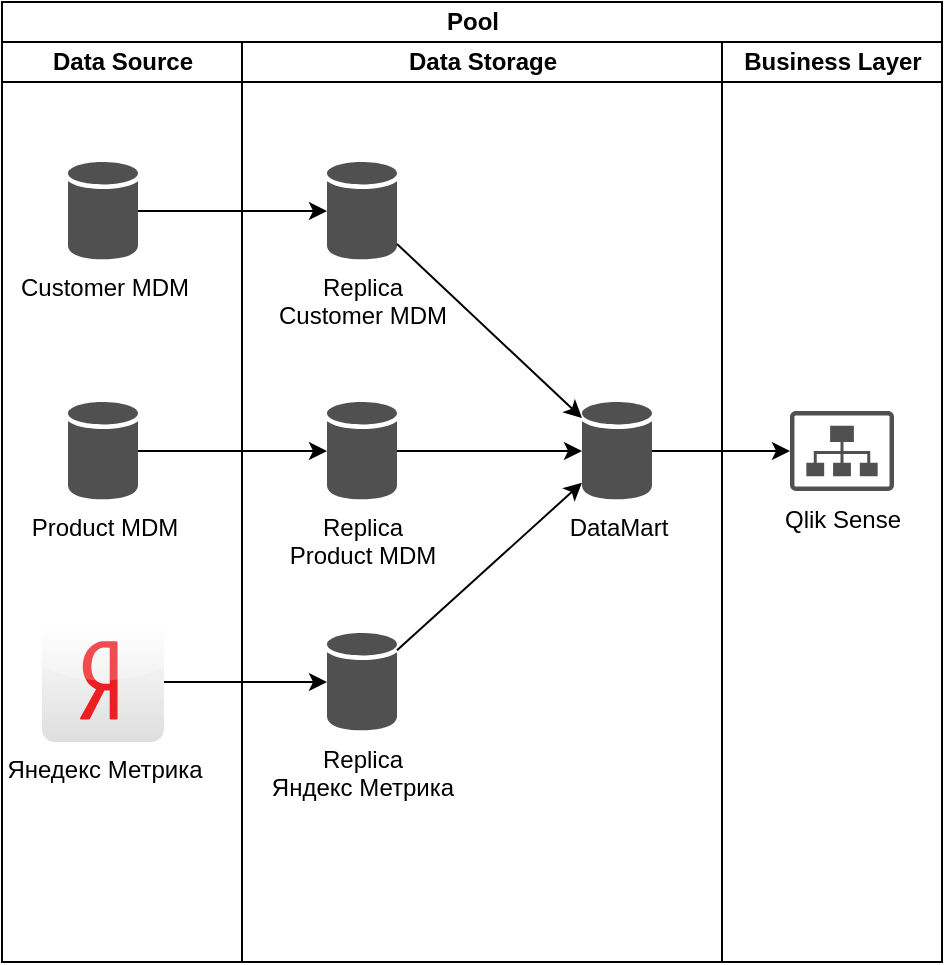 <mxfile version="13.0.3" type="device"><diagram id="x2qMGeOPX1Ay2mdVyyeG" name="Page-1"><mxGraphModel dx="1244" dy="892" grid="1" gridSize="10" guides="1" tooltips="1" connect="1" arrows="1" fold="1" page="1" pageScale="1" pageWidth="827" pageHeight="1169" math="0" shadow="0"><root><mxCell id="0"/><mxCell id="1" parent="0"/><mxCell id="FRUfxQhE5P9JvGJwplkS-6" value="Pool" style="swimlane;html=1;childLayout=stackLayout;resizeParent=1;resizeParentMax=0;startSize=20;" vertex="1" parent="1"><mxGeometry x="40" y="180" width="470" height="480" as="geometry"/></mxCell><mxCell id="FRUfxQhE5P9JvGJwplkS-7" value="Data Source" style="swimlane;html=1;startSize=20;" vertex="1" parent="FRUfxQhE5P9JvGJwplkS-6"><mxGeometry y="20" width="120" height="460" as="geometry"/></mxCell><mxCell id="FRUfxQhE5P9JvGJwplkS-10" value="Янедекс Метрика" style="dashed=0;outlineConnect=0;html=1;align=center;labelPosition=center;verticalLabelPosition=bottom;verticalAlign=top;shape=mxgraph.webicons.yandex;gradientColor=#DFDEDE" vertex="1" parent="FRUfxQhE5P9JvGJwplkS-7"><mxGeometry x="20" y="290" width="61" height="60" as="geometry"/></mxCell><mxCell id="FRUfxQhE5P9JvGJwplkS-13" value="Product MDM" style="shadow=0;dashed=0;html=1;strokeColor=none;fillColor=#505050;labelPosition=center;verticalLabelPosition=bottom;verticalAlign=top;outlineConnect=0;align=center;shape=mxgraph.office.databases.database;" vertex="1" parent="FRUfxQhE5P9JvGJwplkS-7"><mxGeometry x="33" y="180" width="35" height="49" as="geometry"/></mxCell><mxCell id="FRUfxQhE5P9JvGJwplkS-12" value="Customer MDM" style="shadow=0;dashed=0;html=1;strokeColor=none;fillColor=#505050;labelPosition=center;verticalLabelPosition=bottom;verticalAlign=top;outlineConnect=0;align=center;shape=mxgraph.office.databases.database;" vertex="1" parent="FRUfxQhE5P9JvGJwplkS-7"><mxGeometry x="33" y="60" width="35" height="49" as="geometry"/></mxCell><mxCell id="FRUfxQhE5P9JvGJwplkS-8" value="Data Storage" style="swimlane;html=1;startSize=20;" vertex="1" parent="FRUfxQhE5P9JvGJwplkS-6"><mxGeometry x="120" y="20" width="240" height="460" as="geometry"><mxRectangle x="120" y="20" width="30" height="540" as="alternateBounds"/></mxGeometry></mxCell><mxCell id="FRUfxQhE5P9JvGJwplkS-16" value="Replica &lt;br&gt;Product MDM" style="shadow=0;dashed=0;html=1;strokeColor=none;fillColor=#505050;labelPosition=center;verticalLabelPosition=bottom;verticalAlign=top;outlineConnect=0;align=center;shape=mxgraph.office.databases.database;" vertex="1" parent="FRUfxQhE5P9JvGJwplkS-8"><mxGeometry x="42.5" y="180" width="35" height="49" as="geometry"/></mxCell><mxCell id="FRUfxQhE5P9JvGJwplkS-15" value="Replica&lt;br&gt;Customer MDM" style="shadow=0;dashed=0;html=1;strokeColor=none;fillColor=#505050;labelPosition=center;verticalLabelPosition=bottom;verticalAlign=top;outlineConnect=0;align=center;shape=mxgraph.office.databases.database;" vertex="1" parent="FRUfxQhE5P9JvGJwplkS-8"><mxGeometry x="42.5" y="60" width="35" height="49" as="geometry"/></mxCell><mxCell id="FRUfxQhE5P9JvGJwplkS-17" value="Replica &lt;br&gt;Яндекс Метрика" style="shadow=0;dashed=0;html=1;strokeColor=none;fillColor=#505050;labelPosition=center;verticalLabelPosition=bottom;verticalAlign=top;outlineConnect=0;align=center;shape=mxgraph.office.databases.database;" vertex="1" parent="FRUfxQhE5P9JvGJwplkS-8"><mxGeometry x="42.5" y="295.5" width="35" height="49" as="geometry"/></mxCell><mxCell id="FRUfxQhE5P9JvGJwplkS-23" value="" style="endArrow=classic;html=1;" edge="1" parent="FRUfxQhE5P9JvGJwplkS-8" source="FRUfxQhE5P9JvGJwplkS-15" target="FRUfxQhE5P9JvGJwplkS-18"><mxGeometry width="50" height="50" relative="1" as="geometry"><mxPoint x="70" y="190" as="sourcePoint"/><mxPoint x="120" y="140" as="targetPoint"/></mxGeometry></mxCell><mxCell id="FRUfxQhE5P9JvGJwplkS-24" value="" style="endArrow=classic;html=1;" edge="1" parent="FRUfxQhE5P9JvGJwplkS-8" source="FRUfxQhE5P9JvGJwplkS-17" target="FRUfxQhE5P9JvGJwplkS-18"><mxGeometry width="50" height="50" relative="1" as="geometry"><mxPoint x="160" y="400" as="sourcePoint"/><mxPoint x="210" y="350" as="targetPoint"/></mxGeometry></mxCell><mxCell id="FRUfxQhE5P9JvGJwplkS-25" value="" style="endArrow=classic;html=1;" edge="1" parent="FRUfxQhE5P9JvGJwplkS-8" source="FRUfxQhE5P9JvGJwplkS-16" target="FRUfxQhE5P9JvGJwplkS-18"><mxGeometry width="50" height="50" relative="1" as="geometry"><mxPoint x="150" y="400" as="sourcePoint"/><mxPoint x="200" y="350" as="targetPoint"/></mxGeometry></mxCell><mxCell id="FRUfxQhE5P9JvGJwplkS-18" value="DataMart" style="shadow=0;dashed=0;html=1;strokeColor=none;fillColor=#505050;labelPosition=center;verticalLabelPosition=bottom;verticalAlign=top;outlineConnect=0;align=center;shape=mxgraph.office.databases.database;" vertex="1" parent="FRUfxQhE5P9JvGJwplkS-8"><mxGeometry x="170" y="180" width="35" height="49" as="geometry"/></mxCell><mxCell id="FRUfxQhE5P9JvGJwplkS-9" value="Business Layer" style="swimlane;html=1;startSize=20;" vertex="1" parent="FRUfxQhE5P9JvGJwplkS-6"><mxGeometry x="360" y="20" width="110" height="460" as="geometry"/></mxCell><mxCell id="FRUfxQhE5P9JvGJwplkS-14" value="Qlik Sense" style="pointerEvents=1;shadow=0;dashed=0;html=1;strokeColor=none;fillColor=#505050;labelPosition=center;verticalLabelPosition=bottom;verticalAlign=top;outlineConnect=0;align=center;shape=mxgraph.office.sites.site_collection;" vertex="1" parent="FRUfxQhE5P9JvGJwplkS-9"><mxGeometry x="34" y="184.5" width="52" height="40" as="geometry"/></mxCell><mxCell id="FRUfxQhE5P9JvGJwplkS-19" value="" style="endArrow=classic;html=1;" edge="1" parent="FRUfxQhE5P9JvGJwplkS-6" source="FRUfxQhE5P9JvGJwplkS-12" target="FRUfxQhE5P9JvGJwplkS-15"><mxGeometry width="50" height="50" relative="1" as="geometry"><mxPoint x="290" y="160" as="sourcePoint"/><mxPoint x="160" y="110" as="targetPoint"/></mxGeometry></mxCell><mxCell id="FRUfxQhE5P9JvGJwplkS-20" value="" style="endArrow=classic;html=1;" edge="1" parent="FRUfxQhE5P9JvGJwplkS-6" source="FRUfxQhE5P9JvGJwplkS-13" target="FRUfxQhE5P9JvGJwplkS-16"><mxGeometry width="50" height="50" relative="1" as="geometry"><mxPoint x="108" y="284.5" as="sourcePoint"/><mxPoint x="202.5" y="284.5" as="targetPoint"/><Array as="points"/></mxGeometry></mxCell><mxCell id="FRUfxQhE5P9JvGJwplkS-21" value="" style="endArrow=classic;html=1;" edge="1" parent="FRUfxQhE5P9JvGJwplkS-6" source="FRUfxQhE5P9JvGJwplkS-10" target="FRUfxQhE5P9JvGJwplkS-17"><mxGeometry width="50" height="50" relative="1" as="geometry"><mxPoint x="200" y="360" as="sourcePoint"/><mxPoint x="350" y="340" as="targetPoint"/></mxGeometry></mxCell><mxCell id="FRUfxQhE5P9JvGJwplkS-22" value="" style="endArrow=classic;html=1;" edge="1" parent="FRUfxQhE5P9JvGJwplkS-6" source="FRUfxQhE5P9JvGJwplkS-18" target="FRUfxQhE5P9JvGJwplkS-14"><mxGeometry width="50" height="50" relative="1" as="geometry"><mxPoint x="420" y="300" as="sourcePoint"/><mxPoint x="470" y="250" as="targetPoint"/></mxGeometry></mxCell></root></mxGraphModel></diagram></mxfile>